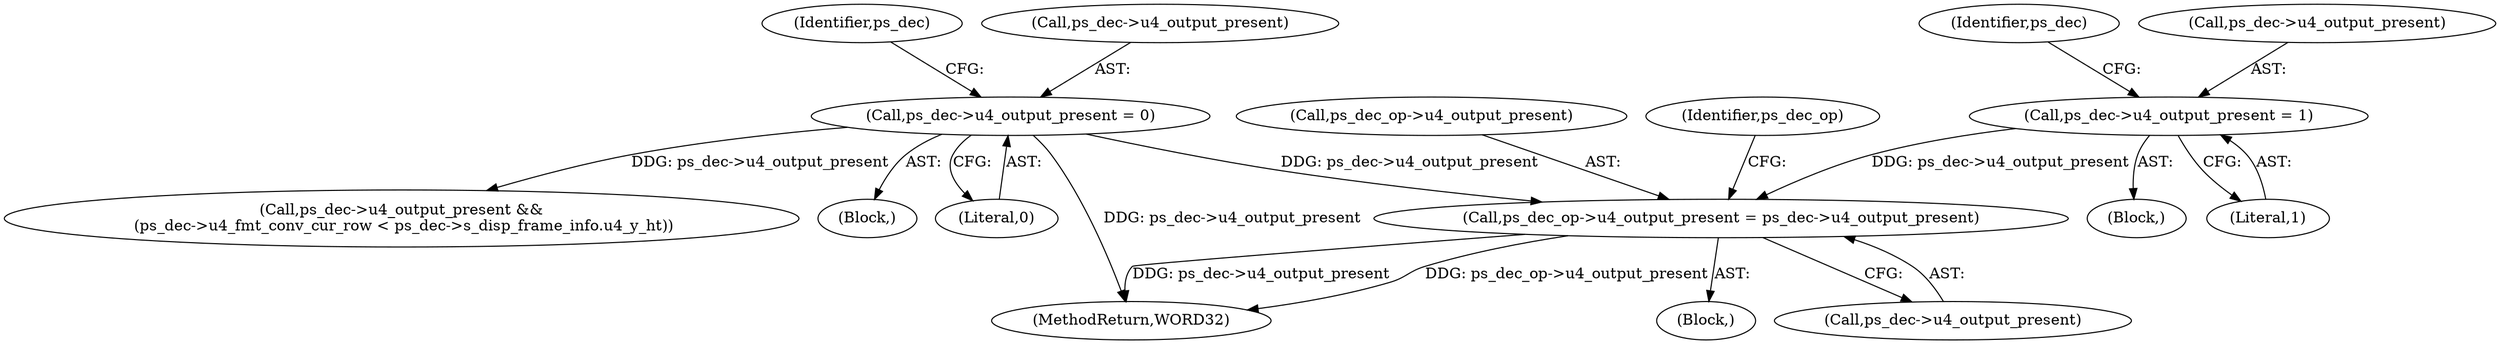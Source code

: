 digraph "0_Android_7554755536019e439433c515eeb44e701fb3bfb2@pointer" {
"1000798" [label="(Call,ps_dec_op->u4_output_present = ps_dec->u4_output_present)"];
"1000337" [label="(Call,ps_dec->u4_output_present = 0)"];
"1000764" [label="(Call,ps_dec->u4_output_present = 1)"];
"1000341" [label="(Literal,0)"];
"1000770" [label="(Identifier,ps_dec)"];
"1000345" [label="(Identifier,ps_dec)"];
"1000765" [label="(Call,ps_dec->u4_output_present)"];
"1000730" [label="(Block,)"];
"1000798" [label="(Call,ps_dec_op->u4_output_present = ps_dec->u4_output_present)"];
"1000338" [label="(Call,ps_dec->u4_output_present)"];
"1000712" [label="(Block,)"];
"1002142" [label="(MethodReturn,WORD32)"];
"1002026" [label="(Call,ps_dec->u4_output_present &&\n (ps_dec->u4_fmt_conv_cur_row < ps_dec->s_disp_frame_info.u4_y_ht))"];
"1000151" [label="(Block,)"];
"1000807" [label="(Identifier,ps_dec_op)"];
"1000337" [label="(Call,ps_dec->u4_output_present = 0)"];
"1000802" [label="(Call,ps_dec->u4_output_present)"];
"1000764" [label="(Call,ps_dec->u4_output_present = 1)"];
"1000768" [label="(Literal,1)"];
"1000799" [label="(Call,ps_dec_op->u4_output_present)"];
"1000798" -> "1000712"  [label="AST: "];
"1000798" -> "1000802"  [label="CFG: "];
"1000799" -> "1000798"  [label="AST: "];
"1000802" -> "1000798"  [label="AST: "];
"1000807" -> "1000798"  [label="CFG: "];
"1000798" -> "1002142"  [label="DDG: ps_dec->u4_output_present"];
"1000798" -> "1002142"  [label="DDG: ps_dec_op->u4_output_present"];
"1000337" -> "1000798"  [label="DDG: ps_dec->u4_output_present"];
"1000764" -> "1000798"  [label="DDG: ps_dec->u4_output_present"];
"1000337" -> "1000151"  [label="AST: "];
"1000337" -> "1000341"  [label="CFG: "];
"1000338" -> "1000337"  [label="AST: "];
"1000341" -> "1000337"  [label="AST: "];
"1000345" -> "1000337"  [label="CFG: "];
"1000337" -> "1002142"  [label="DDG: ps_dec->u4_output_present"];
"1000337" -> "1002026"  [label="DDG: ps_dec->u4_output_present"];
"1000764" -> "1000730"  [label="AST: "];
"1000764" -> "1000768"  [label="CFG: "];
"1000765" -> "1000764"  [label="AST: "];
"1000768" -> "1000764"  [label="AST: "];
"1000770" -> "1000764"  [label="CFG: "];
}
